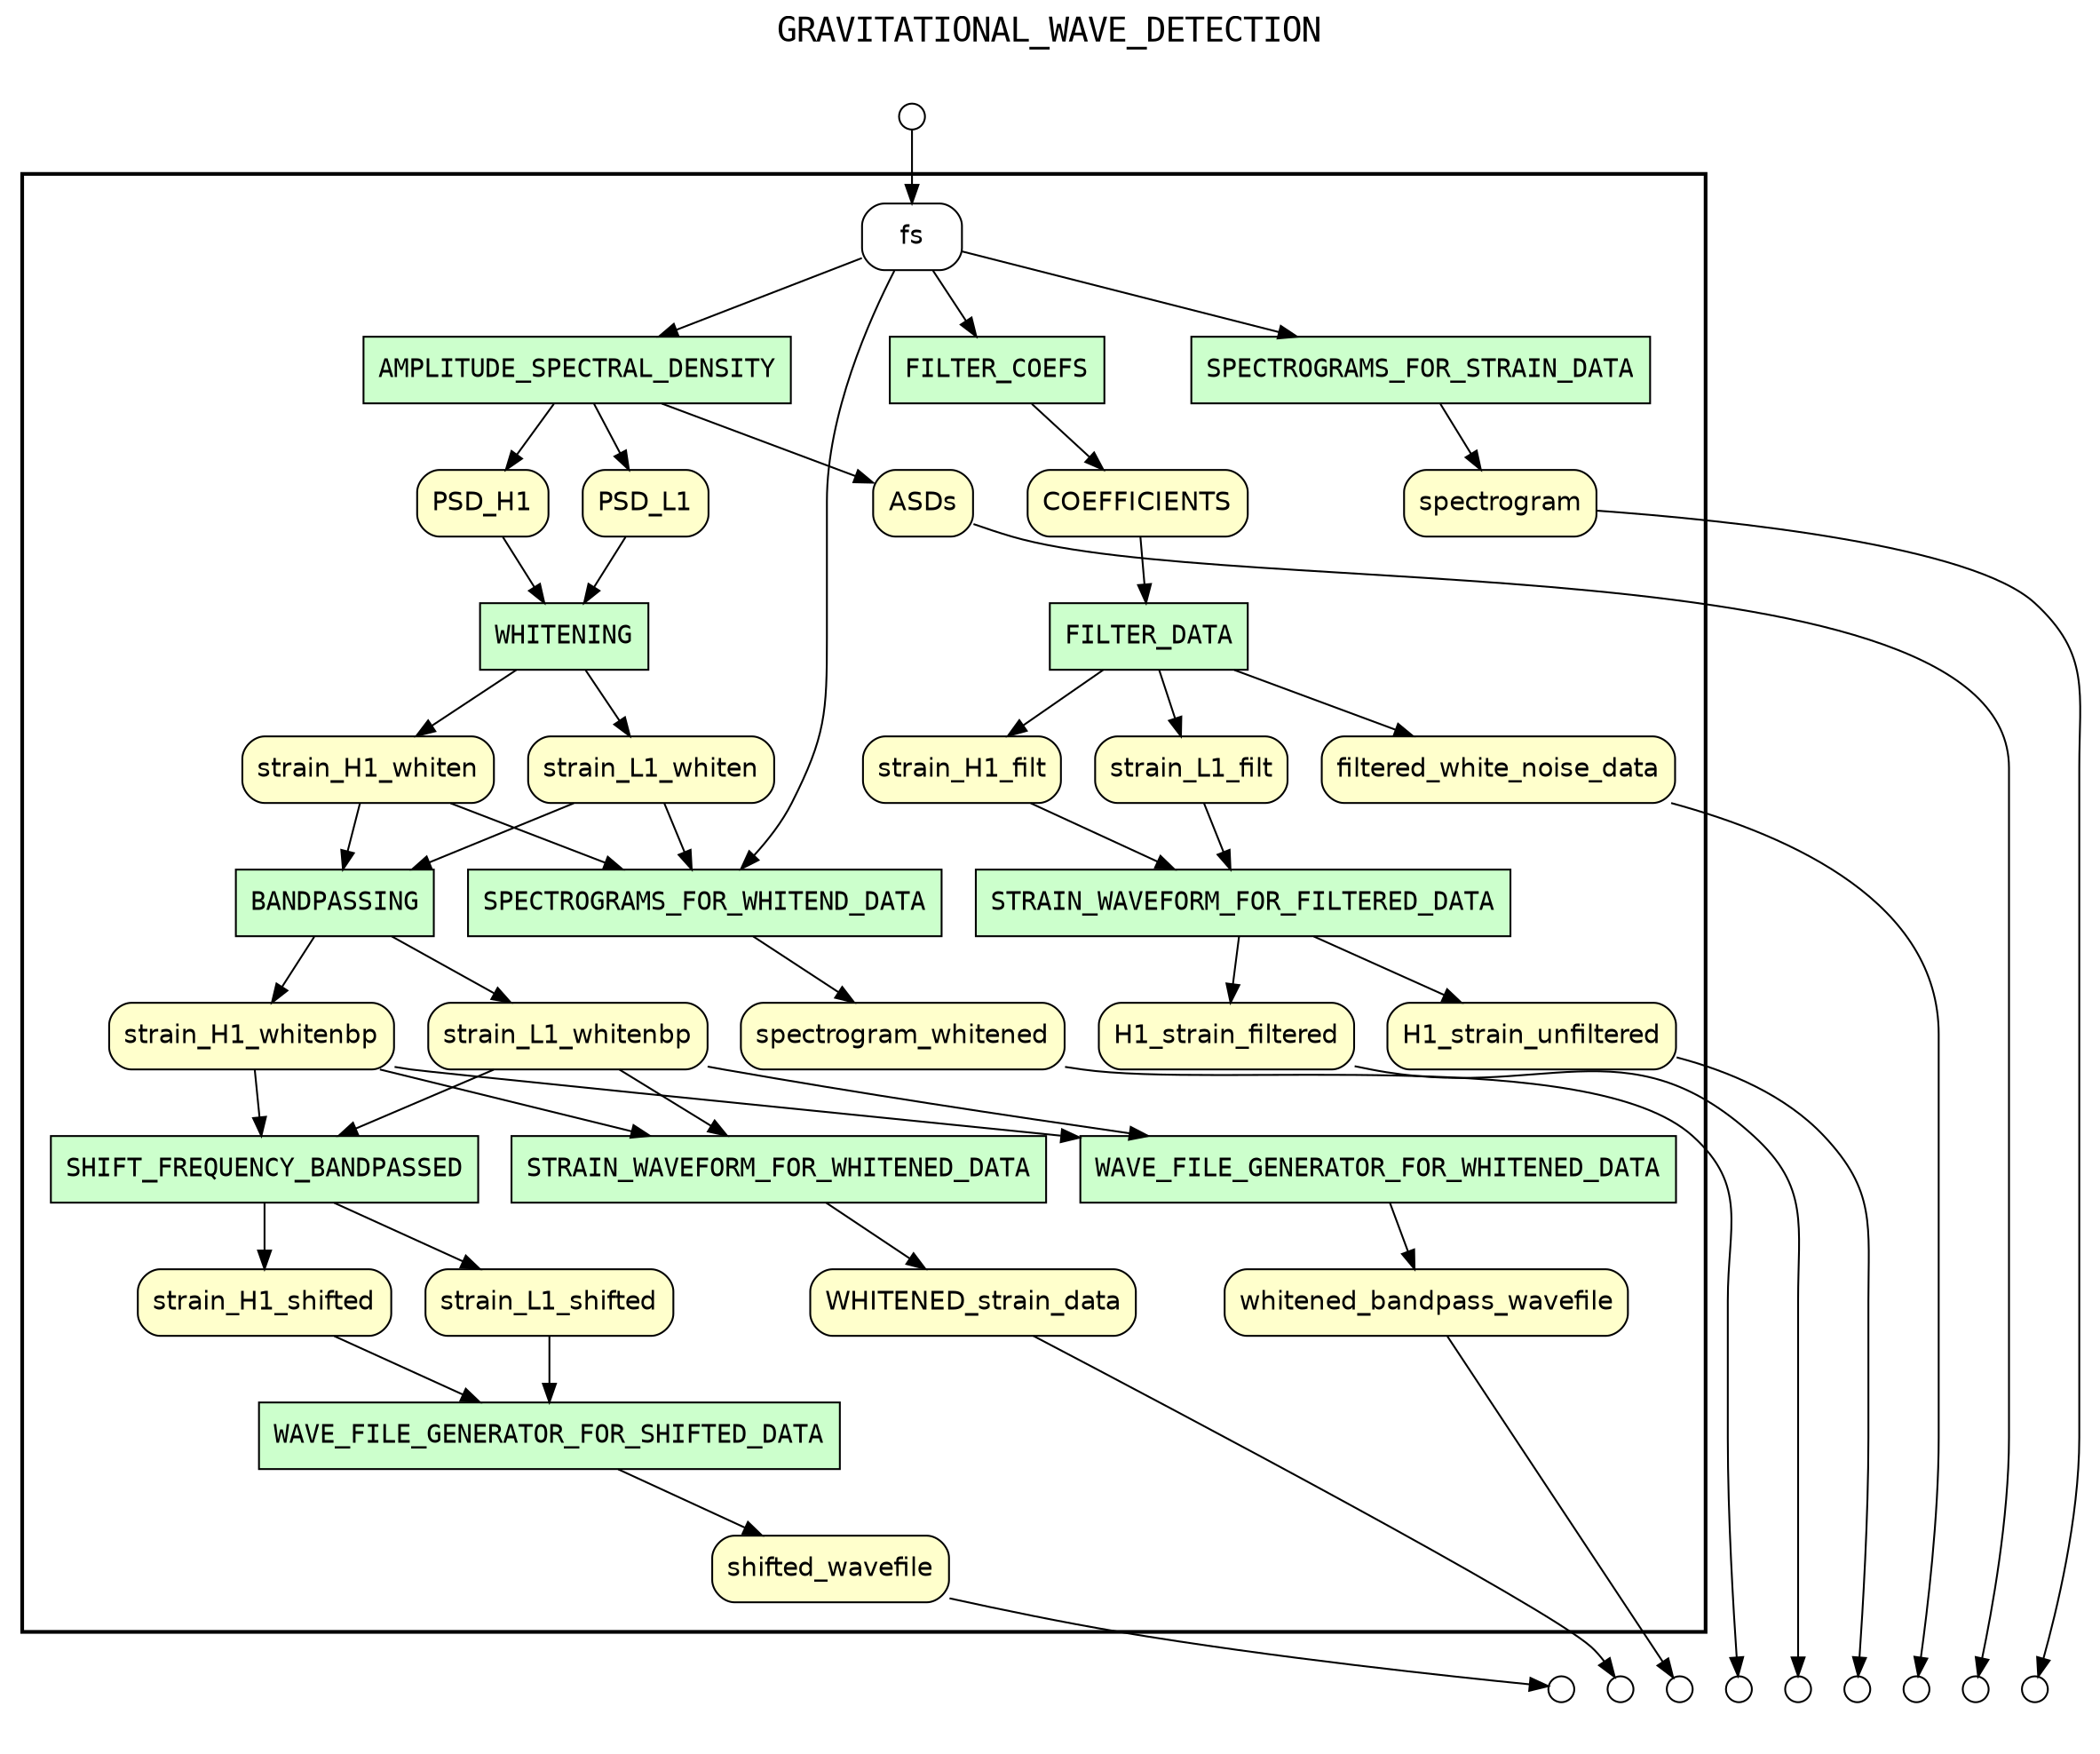 
digraph yw_data_view {
rankdir=TB
fontname=Courier; fontsize=18; labelloc=t
label="GRAVITATIONAL_WAVE_DETECTION"
subgraph cluster_workflow { label=""; color=black; penwidth=2
subgraph cluster_workflow_inner { label=""; color=white
node[shape=box style="filled" fillcolor="#CCFFCC" peripheries=1 fontname=Courier]
AMPLITUDE_SPECTRAL_DENSITY
WHITENING
BANDPASSING
STRAIN_WAVEFORM_FOR_WHITENED_DATA
SPECTROGRAMS_FOR_STRAIN_DATA
SPECTROGRAMS_FOR_WHITEND_DATA
FILTER_COEFS
FILTER_DATA
STRAIN_WAVEFORM_FOR_FILTERED_DATA
WAVE_FILE_GENERATOR_FOR_WHITENED_DATA
SHIFT_FREQUENCY_BANDPASSED
WAVE_FILE_GENERATOR_FOR_SHIFTED_DATA
node[shape=box style="filled" fillcolor="#CCFFCC" peripheries=1 fontname=Courier]
node[shape=box style="rounded,filled" fillcolor="#FFFFCC" peripheries=1 fontname=Helvetica]
PSD_H1
PSD_L1
ASDs
strain_H1_whiten
strain_L1_whiten
strain_H1_whitenbp
strain_L1_whitenbp
WHITENED_strain_data
spectrogram
spectrogram_whitened
COEFFICIENTS
strain_H1_filt
strain_L1_filt
filtered_white_noise_data
H1_strain_filtered
H1_strain_unfiltered
whitened_bandpass_wavefile
strain_H1_shifted
strain_L1_shifted
shifted_wavefile
node[shape=box style="rounded,filled" fillcolor="#FFFFFF" peripheries=1 fontname=Helvetica]
fs
}}
subgraph cluster_inflows { label=""; color=white; penwidth=2
subgraph cluster_inflows_inner { label=""; color=white
node[shape=circle fillcolor="#FFFFFF" peripheries=1 width=0.2]
fs_inflow [label=""]
}}
subgraph cluster_outflows { label=""; color=white; penwidth=2
subgraph cluster_outflows_inner { label=""; color=white
node[shape=circle fillcolor="#FFFFFF" peripheries=1 width=0.2]
ASDs_outflow [label=""]
WHITENED_strain_data_outflow [label=""]
spectrogram_outflow [label=""]
spectrogram_whitened_outflow [label=""]
filtered_white_noise_data_outflow [label=""]
H1_strain_filtered_outflow [label=""]
H1_strain_unfiltered_outflow [label=""]
whitened_bandpass_wavefile_outflow [label=""]
shifted_wavefile_outflow [label=""]
}}
AMPLITUDE_SPECTRAL_DENSITY -> PSD_H1
FILTER_COEFS -> COEFFICIENTS
FILTER_DATA -> filtered_white_noise_data
AMPLITUDE_SPECTRAL_DENSITY -> PSD_L1
FILTER_DATA -> strain_H1_filt
WHITENING -> strain_H1_whiten
WAVE_FILE_GENERATOR_FOR_SHIFTED_DATA -> shifted_wavefile
STRAIN_WAVEFORM_FOR_WHITENED_DATA -> WHITENED_strain_data
FILTER_DATA -> strain_L1_filt
WHITENING -> strain_L1_whiten
WAVE_FILE_GENERATOR_FOR_WHITENED_DATA -> whitened_bandpass_wavefile
STRAIN_WAVEFORM_FOR_FILTERED_DATA -> H1_strain_filtered
SHIFT_FREQUENCY_BANDPASSED -> strain_H1_shifted
BANDPASSING -> strain_H1_whitenbp
STRAIN_WAVEFORM_FOR_FILTERED_DATA -> H1_strain_unfiltered
SPECTROGRAMS_FOR_WHITEND_DATA -> spectrogram_whitened
SHIFT_FREQUENCY_BANDPASSED -> strain_L1_shifted
BANDPASSING -> strain_L1_whitenbp
AMPLITUDE_SPECTRAL_DENSITY -> ASDs
SPECTROGRAMS_FOR_STRAIN_DATA -> spectrogram
fs -> AMPLITUDE_SPECTRAL_DENSITY
PSD_H1 -> WHITENING
PSD_L1 -> WHITENING
strain_H1_whiten -> BANDPASSING
strain_L1_whiten -> BANDPASSING
strain_H1_whitenbp -> STRAIN_WAVEFORM_FOR_WHITENED_DATA
strain_L1_whitenbp -> STRAIN_WAVEFORM_FOR_WHITENED_DATA
fs -> SPECTROGRAMS_FOR_STRAIN_DATA
fs -> SPECTROGRAMS_FOR_WHITEND_DATA
strain_H1_whiten -> SPECTROGRAMS_FOR_WHITEND_DATA
strain_L1_whiten -> SPECTROGRAMS_FOR_WHITEND_DATA
fs -> FILTER_COEFS
COEFFICIENTS -> FILTER_DATA
strain_H1_filt -> STRAIN_WAVEFORM_FOR_FILTERED_DATA
strain_L1_filt -> STRAIN_WAVEFORM_FOR_FILTERED_DATA
strain_H1_whitenbp -> WAVE_FILE_GENERATOR_FOR_WHITENED_DATA
strain_L1_whitenbp -> WAVE_FILE_GENERATOR_FOR_WHITENED_DATA
strain_H1_whitenbp -> SHIFT_FREQUENCY_BANDPASSED
strain_L1_whitenbp -> SHIFT_FREQUENCY_BANDPASSED
strain_H1_shifted -> WAVE_FILE_GENERATOR_FOR_SHIFTED_DATA
strain_L1_shifted -> WAVE_FILE_GENERATOR_FOR_SHIFTED_DATA
fs_inflow -> fs
ASDs -> ASDs_outflow
WHITENED_strain_data -> WHITENED_strain_data_outflow
spectrogram -> spectrogram_outflow
spectrogram_whitened -> spectrogram_whitened_outflow
filtered_white_noise_data -> filtered_white_noise_data_outflow
H1_strain_filtered -> H1_strain_filtered_outflow
H1_strain_unfiltered -> H1_strain_unfiltered_outflow
whitened_bandpass_wavefile -> whitened_bandpass_wavefile_outflow
shifted_wavefile -> shifted_wavefile_outflow
}

